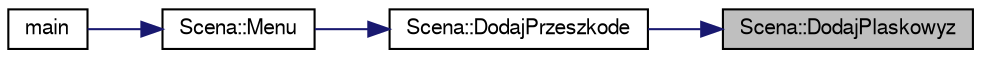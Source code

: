 digraph "Scena::DodajPlaskowyz"
{
 // LATEX_PDF_SIZE
  edge [fontname="FreeSans",fontsize="10",labelfontname="FreeSans",labelfontsize="10"];
  node [fontname="FreeSans",fontsize="10",shape=record];
  rankdir="RL";
  Node1 [label="Scena::DodajPlaskowyz",height=0.2,width=0.4,color="black", fillcolor="grey75", style="filled", fontcolor="black",tooltip="Metoda Dodajaca Plaskowyz do sceny."];
  Node1 -> Node2 [dir="back",color="midnightblue",fontsize="10",style="solid",fontname="FreeSans"];
  Node2 [label="Scena::DodajPrzeszkode",height=0.2,width=0.4,color="black", fillcolor="white", style="filled",URL="$a00162.html#a6faca9a9cb055f76ea492826cf77cbe4",tooltip="Metoda pozwalajaca dodanie nowej przeszkody do listy sceny."];
  Node2 -> Node3 [dir="back",color="midnightblue",fontsize="10",style="solid",fontname="FreeSans"];
  Node3 [label="Scena::Menu",height=0.2,width=0.4,color="black", fillcolor="white", style="filled",URL="$a00162.html#aba5cd9be3daabe70b47768fb56d9484f",tooltip="Metody obslugujace dzialanie sceny."];
  Node3 -> Node4 [dir="back",color="midnightblue",fontsize="10",style="solid",fontname="FreeSans"];
  Node4 [label="main",height=0.2,width=0.4,color="black", fillcolor="white", style="filled",URL="$a00092.html#ae66f6b31b5ad750f1fe042a706a4e3d4",tooltip=" "];
}
